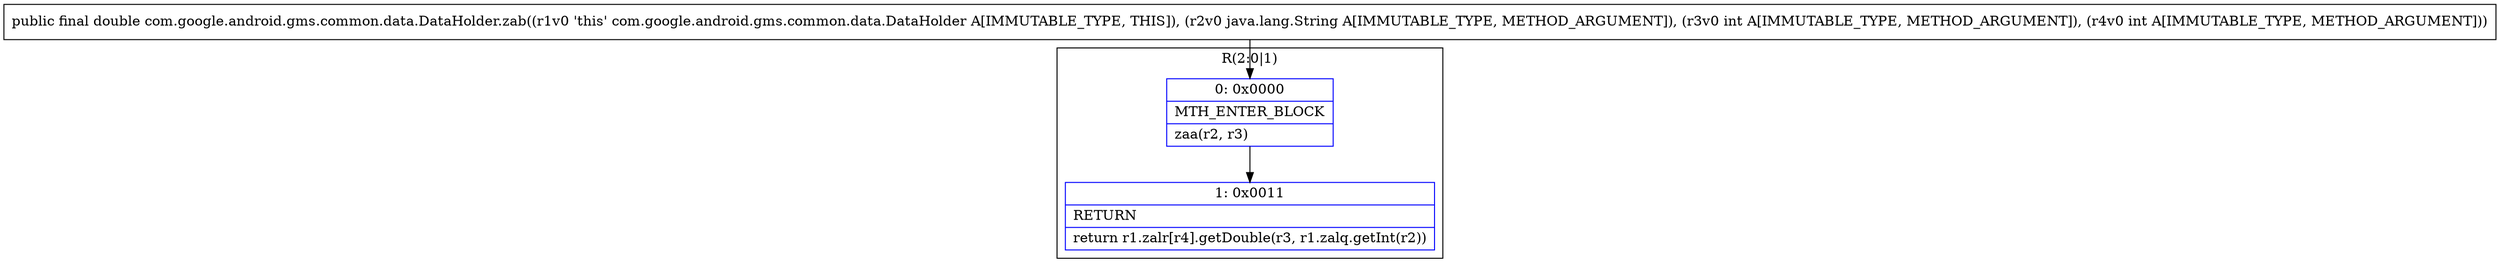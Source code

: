 digraph "CFG forcom.google.android.gms.common.data.DataHolder.zab(Ljava\/lang\/String;II)D" {
subgraph cluster_Region_1538129125 {
label = "R(2:0|1)";
node [shape=record,color=blue];
Node_0 [shape=record,label="{0\:\ 0x0000|MTH_ENTER_BLOCK\l|zaa(r2, r3)\l}"];
Node_1 [shape=record,label="{1\:\ 0x0011|RETURN\l|return r1.zalr[r4].getDouble(r3, r1.zalq.getInt(r2))\l}"];
}
MethodNode[shape=record,label="{public final double com.google.android.gms.common.data.DataHolder.zab((r1v0 'this' com.google.android.gms.common.data.DataHolder A[IMMUTABLE_TYPE, THIS]), (r2v0 java.lang.String A[IMMUTABLE_TYPE, METHOD_ARGUMENT]), (r3v0 int A[IMMUTABLE_TYPE, METHOD_ARGUMENT]), (r4v0 int A[IMMUTABLE_TYPE, METHOD_ARGUMENT])) }"];
MethodNode -> Node_0;
Node_0 -> Node_1;
}

